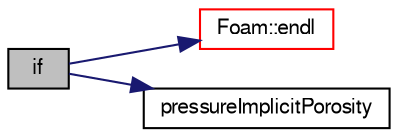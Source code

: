 digraph "if"
{
  bgcolor="transparent";
  edge [fontname="FreeSans",fontsize="10",labelfontname="FreeSans",labelfontsize="10"];
  node [fontname="FreeSans",fontsize="10",shape=record];
  rankdir="LR";
  Node8 [label="if",height=0.2,width=0.4,color="black", fillcolor="grey75", style="filled", fontcolor="black"];
  Node8 -> Node9 [color="midnightblue",fontsize="10",style="solid",fontname="FreeSans"];
  Node9 [label="Foam::endl",height=0.2,width=0.4,color="red",URL="$a21124.html#a2db8fe02a0d3909e9351bb4275b23ce4",tooltip="Add newline and flush stream. "];
  Node8 -> Node11 [color="midnightblue",fontsize="10",style="solid",fontname="FreeSans"];
  Node11 [label="pressureImplicitPorosity",height=0.2,width=0.4,color="black",URL="$a38468.html#a05295aea5837fb4c2c28762f5cd8c094"];
}
